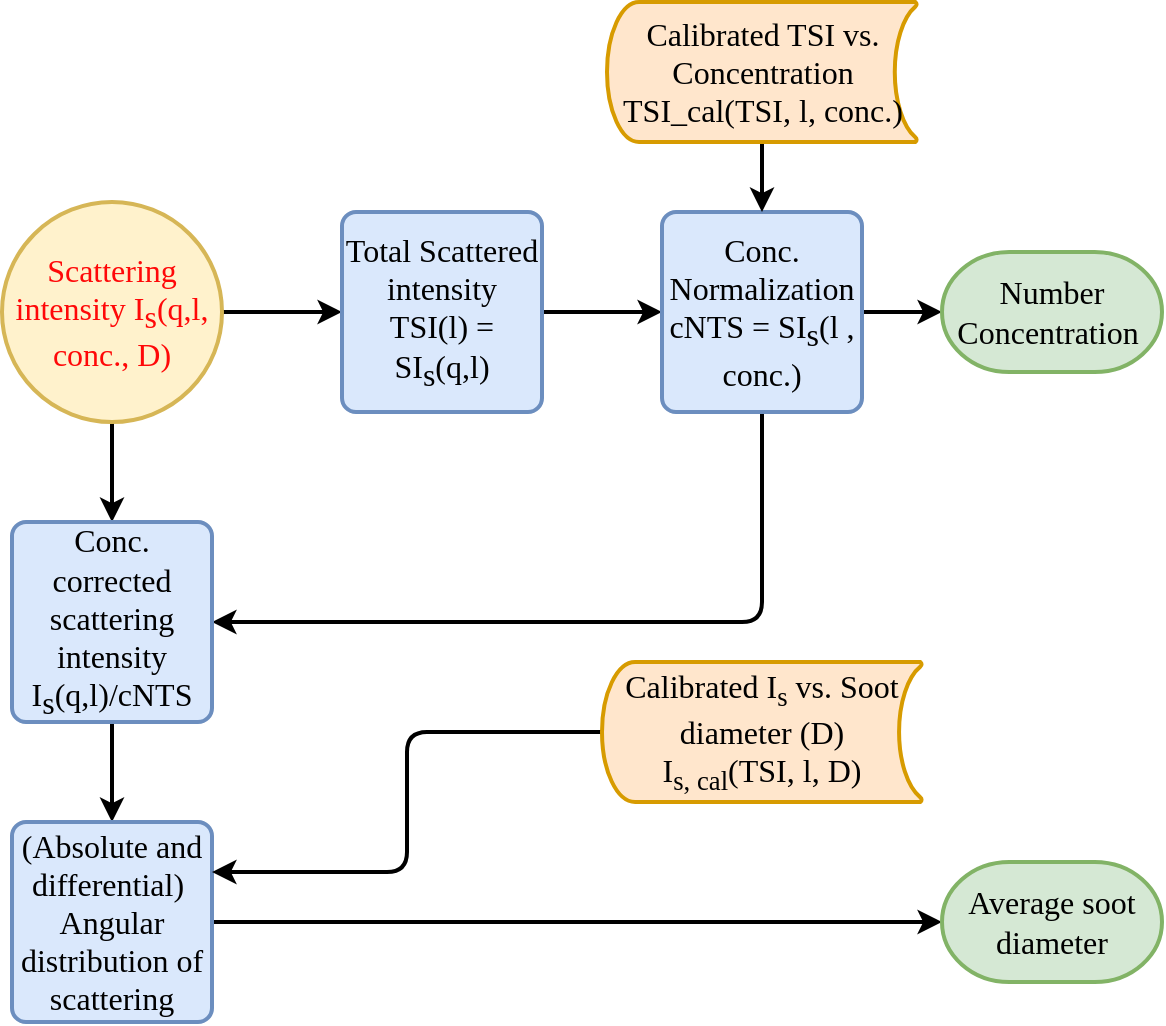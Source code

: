 <mxfile version="12.9.6" type="github">
  <diagram id="ZjH_zw7QTnPdgtUEkbIo" name="Page-1">
    <mxGraphModel dx="1038" dy="499" grid="1" gridSize="10" guides="1" tooltips="1" connect="1" arrows="1" fold="1" page="1" pageScale="1" pageWidth="850" pageHeight="1100" math="0" shadow="0">
      <root>
        <mxCell id="0" />
        <mxCell id="1" parent="0" />
        <mxCell id="RoFGSAvfi4a_HjMrRp0E-9" style="edgeStyle=orthogonalEdgeStyle;orthogonalLoop=1;jettySize=auto;html=1;exitX=1;exitY=0.5;exitDx=0;exitDy=0;exitPerimeter=0;entryX=0;entryY=0.5;entryDx=0;entryDy=0;fontColor=#000000;strokeWidth=2;rounded=1;" parent="1" source="RoFGSAvfi4a_HjMrRp0E-2" target="RoFGSAvfi4a_HjMrRp0E-6" edge="1">
          <mxGeometry relative="1" as="geometry" />
        </mxCell>
        <mxCell id="U189jy-B2C3WC-Z2Nhvn-7" style="edgeStyle=orthogonalEdgeStyle;orthogonalLoop=1;jettySize=auto;html=1;strokeWidth=2;fontColor=#000000;rounded=1;" edge="1" parent="1" source="RoFGSAvfi4a_HjMrRp0E-2" target="U189jy-B2C3WC-Z2Nhvn-4">
          <mxGeometry relative="1" as="geometry" />
        </mxCell>
        <mxCell id="RoFGSAvfi4a_HjMrRp0E-2" value="&lt;p style=&quot;margin-top: 0pt ; margin-bottom: 0pt ; margin-left: 0in ; direction: ltr ; unicode-bidi: embed ; word-break: normal ; font-size: 16px&quot;&gt;&lt;font color=&quot;#ff0808&quot; style=&quot;font-size: 16px&quot;&gt;&lt;span style=&quot;font-family: &amp;#34;calibri&amp;#34;&quot;&gt;Scattering intensity I&lt;/span&gt;&lt;span style=&quot;font-family: &amp;#34;calibri&amp;#34; ; vertical-align: sub&quot;&gt;s&lt;/span&gt;&lt;span style=&quot;font-family: &amp;#34;calibri&amp;#34;&quot;&gt;(&lt;/span&gt;&lt;span style=&quot;font-family: &amp;#34;symbol&amp;#34;&quot;&gt;q&lt;/span&gt;&lt;span style=&quot;font-family: &amp;#34;calibri&amp;#34;&quot;&gt;,&lt;/span&gt;&lt;span style=&quot;font-family: &amp;#34;symbol&amp;#34;&quot;&gt;l&lt;/span&gt;&lt;span style=&quot;font-family: &amp;#34;calibri&amp;#34;&quot;&gt;, conc., D)&lt;/span&gt;&lt;/font&gt;&lt;/p&gt;" style="strokeWidth=2;html=1;shape=mxgraph.flowchart.start_2;whiteSpace=wrap;align=center;fillColor=#fff2cc;strokeColor=#d6b656;" parent="1" vertex="1">
          <mxGeometry x="60" y="210" width="110" height="110" as="geometry" />
        </mxCell>
        <mxCell id="RoFGSAvfi4a_HjMrRp0E-11" style="edgeStyle=orthogonalEdgeStyle;orthogonalLoop=1;jettySize=auto;html=1;exitX=1;exitY=0.5;exitDx=0;exitDy=0;entryX=0;entryY=0.5;entryDx=0;entryDy=0;fontColor=#000000;strokeWidth=2;rounded=1;" parent="1" source="RoFGSAvfi4a_HjMrRp0E-6" target="RoFGSAvfi4a_HjMrRp0E-10" edge="1">
          <mxGeometry relative="1" as="geometry" />
        </mxCell>
        <mxCell id="RoFGSAvfi4a_HjMrRp0E-6" value="&lt;p style=&quot;margin-top: 0pt ; margin-bottom: 0pt ; margin-left: 0in ; direction: ltr ; unicode-bidi: embed ; word-break: normal ; font-size: 16px&quot;&gt;&lt;span style=&quot;font-family: &amp;#34;calibri&amp;#34;&quot;&gt;Total Scattered intensity &lt;br&gt;TSI(&lt;/span&gt;&lt;span style=&quot;font-family: &amp;#34;symbol&amp;#34;&quot;&gt;l&lt;/span&gt;&lt;span style=&quot;font-family: &amp;#34;calibri&amp;#34;&quot;&gt;) = &lt;/span&gt;&lt;span style=&quot;font-family: &amp;#34;symbol&amp;#34;&quot;&gt;S&lt;/span&gt;&lt;span style=&quot;font-family: &amp;#34;calibri&amp;#34;&quot;&gt;I&lt;/span&gt;&lt;span style=&quot;font-family: &amp;#34;calibri&amp;#34; ; vertical-align: sub&quot;&gt;s&lt;/span&gt;&lt;span style=&quot;font-family: &amp;#34;calibri&amp;#34;&quot;&gt;(&lt;/span&gt;&lt;span style=&quot;font-family: &amp;#34;symbol&amp;#34;&quot;&gt;q&lt;/span&gt;&lt;span style=&quot;font-family: &amp;#34;calibri&amp;#34;&quot;&gt;,&lt;/span&gt;&lt;span style=&quot;font-family: &amp;#34;symbol&amp;#34;&quot;&gt;l&lt;/span&gt;&lt;span style=&quot;font-family: &amp;#34;calibri&amp;#34;&quot;&gt;)&lt;/span&gt;&lt;/p&gt;" style="rounded=1;whiteSpace=wrap;html=1;absoluteArcSize=1;arcSize=14;strokeWidth=2;align=center;fillColor=#dae8fc;strokeColor=#6c8ebf;" parent="1" vertex="1">
          <mxGeometry x="230" y="215" width="100" height="100" as="geometry" />
        </mxCell>
        <mxCell id="U189jy-B2C3WC-Z2Nhvn-6" style="edgeStyle=orthogonalEdgeStyle;orthogonalLoop=1;jettySize=auto;html=1;exitX=1;exitY=0.5;exitDx=0;exitDy=0;fontColor=#000000;strokeWidth=2;rounded=1;" edge="1" parent="1" source="RoFGSAvfi4a_HjMrRp0E-10" target="U189jy-B2C3WC-Z2Nhvn-5">
          <mxGeometry relative="1" as="geometry" />
        </mxCell>
        <mxCell id="U189jy-B2C3WC-Z2Nhvn-11" style="edgeStyle=orthogonalEdgeStyle;orthogonalLoop=1;jettySize=auto;html=1;entryX=1;entryY=0.5;entryDx=0;entryDy=0;strokeWidth=2;fontColor=#000000;rounded=1;" edge="1" parent="1" source="RoFGSAvfi4a_HjMrRp0E-10" target="U189jy-B2C3WC-Z2Nhvn-4">
          <mxGeometry relative="1" as="geometry">
            <Array as="points">
              <mxPoint x="440" y="420" />
            </Array>
          </mxGeometry>
        </mxCell>
        <mxCell id="RoFGSAvfi4a_HjMrRp0E-10" value="&lt;p style=&quot;margin-top: 0pt ; margin-bottom: 0pt ; margin-left: 0in ; direction: ltr ; unicode-bidi: embed ; word-break: normal ; font-size: 16px&quot;&gt;&lt;span style=&quot;font-family: &amp;#34;calibri&amp;#34;&quot;&gt;&lt;font style=&quot;font-size: 16px&quot;&gt;Conc. Normalization&lt;/font&gt;&lt;/span&gt;&lt;/p&gt;&lt;p style=&quot;margin-top: 0pt ; margin-bottom: 0pt ; margin-left: 0in ; direction: ltr ; unicode-bidi: embed ; word-break: normal ; font-size: 16px&quot;&gt;&lt;font style=&quot;font-size: 16px&quot;&gt;&lt;span style=&quot;font-family: &amp;#34;calibri&amp;#34;&quot;&gt;cNTS&lt;/span&gt;&lt;span style=&quot;font-family: &amp;#34;calibri&amp;#34;&quot;&gt; = &lt;/span&gt;&lt;span style=&quot;font-family: &amp;#34;symbol&amp;#34;&quot;&gt;S&lt;/span&gt;&lt;span style=&quot;font-family: &amp;#34;calibri&amp;#34;&quot;&gt;I&lt;/span&gt;&lt;span style=&quot;font-family: &amp;#34;calibri&amp;#34; ; vertical-align: sub&quot;&gt;s&lt;/span&gt;&lt;span style=&quot;font-family: &amp;#34;calibri&amp;#34;&quot;&gt;(&lt;/span&gt;&lt;span style=&quot;font-family: &amp;#34;symbol&amp;#34;&quot;&gt;l&lt;/span&gt;&lt;span style=&quot;font-family: &amp;#34;calibri&amp;#34;&quot;&gt; ,&lt;br&gt;conc.)&lt;/span&gt;&lt;/font&gt;&lt;/p&gt;" style="rounded=1;whiteSpace=wrap;html=1;absoluteArcSize=1;arcSize=14;strokeWidth=2;align=center;fillColor=#dae8fc;strokeColor=#6c8ebf;" parent="1" vertex="1">
          <mxGeometry x="390" y="215" width="100" height="100" as="geometry" />
        </mxCell>
        <mxCell id="U189jy-B2C3WC-Z2Nhvn-3" style="edgeStyle=orthogonalEdgeStyle;orthogonalLoop=1;jettySize=auto;html=1;entryX=0.5;entryY=0;entryDx=0;entryDy=0;fontColor=#000000;strokeWidth=2;rounded=1;" edge="1" parent="1" source="U189jy-B2C3WC-Z2Nhvn-1" target="RoFGSAvfi4a_HjMrRp0E-10">
          <mxGeometry relative="1" as="geometry" />
        </mxCell>
        <mxCell id="U189jy-B2C3WC-Z2Nhvn-1" value="&lt;p style=&quot;margin-top: 0pt ; margin-bottom: 0pt ; margin-left: 0in ; direction: ltr ; unicode-bidi: embed ; word-break: normal ; font-size: 16px&quot;&gt;&lt;span style=&quot;font-family: &amp;#34;calibri&amp;#34;&quot;&gt;Calibrated TSI vs. Concentration &lt;br&gt;&lt;/span&gt;&lt;span style=&quot;font-family: &amp;#34;calibri&amp;#34;&quot;&gt;TSI_cal&lt;/span&gt;&lt;span style=&quot;font-family: &amp;#34;calibri&amp;#34;&quot;&gt;(TSI,&lt;/span&gt;&lt;span style=&quot;font-family: &amp;#34;symbol&amp;#34;&quot;&gt; l&lt;/span&gt;&lt;span style=&quot;font-family: &amp;#34;calibri&amp;#34;&quot;&gt;, conc.)&lt;/span&gt;&lt;/p&gt;" style="strokeWidth=2;html=1;shape=mxgraph.flowchart.stored_data;whiteSpace=wrap;align=center;fillColor=#ffe6cc;strokeColor=#d79b00;" vertex="1" parent="1">
          <mxGeometry x="362.5" y="110" width="155" height="70" as="geometry" />
        </mxCell>
        <mxCell id="U189jy-B2C3WC-Z2Nhvn-13" style="edgeStyle=orthogonalEdgeStyle;orthogonalLoop=1;jettySize=auto;html=1;strokeWidth=2;fontColor=#000000;rounded=1;" edge="1" parent="1" source="U189jy-B2C3WC-Z2Nhvn-4" target="U189jy-B2C3WC-Z2Nhvn-12">
          <mxGeometry relative="1" as="geometry" />
        </mxCell>
        <mxCell id="U189jy-B2C3WC-Z2Nhvn-4" value="&lt;p style=&quot;margin-top: 0pt ; margin-bottom: 0pt ; margin-left: 0in ; direction: ltr ; unicode-bidi: embed ; word-break: normal ; font-size: 16px&quot;&gt;&lt;span style=&quot;font-family: &amp;#34;calibri&amp;#34;&quot;&gt;Conc. corrected scattering intensity&lt;br&gt;I&lt;/span&gt;&lt;span style=&quot;font-family: &amp;#34;calibri&amp;#34; ; vertical-align: sub&quot;&gt;s&lt;/span&gt;&lt;span style=&quot;font-family: &amp;#34;calibri&amp;#34;&quot;&gt;(&lt;/span&gt;&lt;span style=&quot;font-family: &amp;#34;symbol&amp;#34;&quot;&gt;q&lt;/span&gt;&lt;span style=&quot;font-family: &amp;#34;calibri&amp;#34;&quot;&gt;,&lt;/span&gt;&lt;span style=&quot;font-family: &amp;#34;symbol&amp;#34;&quot;&gt;l&lt;/span&gt;&lt;span style=&quot;font-family: &amp;#34;calibri&amp;#34;&quot;&gt;)/&lt;/span&gt;&lt;span style=&quot;font-family: &amp;#34;calibri&amp;#34;&quot;&gt;cNTS&lt;/span&gt;&lt;/p&gt;" style="rounded=1;whiteSpace=wrap;html=1;absoluteArcSize=1;arcSize=14;strokeWidth=2;align=center;fillColor=#dae8fc;strokeColor=#6c8ebf;" vertex="1" parent="1">
          <mxGeometry x="65" y="370" width="100" height="100" as="geometry" />
        </mxCell>
        <mxCell id="U189jy-B2C3WC-Z2Nhvn-5" value="&lt;p style=&quot;margin-top: 0pt ; margin-bottom: 0pt ; margin-left: 0in ; direction: ltr ; unicode-bidi: embed ; word-break: normal&quot;&gt;&lt;span style=&quot;font-family: &amp;#34;calibri&amp;#34;&quot;&gt;&lt;font style=&quot;font-size: 16px&quot;&gt;Number Concentration&amp;nbsp;&lt;/font&gt;&lt;/span&gt;&lt;/p&gt;" style="strokeWidth=2;html=1;shape=mxgraph.flowchart.terminator;whiteSpace=wrap;align=center;fillColor=#d5e8d4;strokeColor=#82b366;" vertex="1" parent="1">
          <mxGeometry x="530" y="235" width="110" height="60" as="geometry" />
        </mxCell>
        <mxCell id="U189jy-B2C3WC-Z2Nhvn-21" style="edgeStyle=orthogonalEdgeStyle;rounded=1;orthogonalLoop=1;jettySize=auto;html=1;entryX=0;entryY=0.5;entryDx=0;entryDy=0;entryPerimeter=0;strokeWidth=2;fontColor=#000000;" edge="1" parent="1" source="U189jy-B2C3WC-Z2Nhvn-12" target="U189jy-B2C3WC-Z2Nhvn-19">
          <mxGeometry relative="1" as="geometry" />
        </mxCell>
        <mxCell id="U189jy-B2C3WC-Z2Nhvn-12" value="&lt;span style=&quot;font-family: &amp;#34;calibri&amp;#34; ; font-size: 16px&quot;&gt;(Absolute and differential)&amp;nbsp;&lt;/span&gt;&lt;p style=&quot;margin-top: 0pt ; margin-bottom: 0pt ; margin-left: 0in ; direction: ltr ; unicode-bidi: embed ; word-break: normal ; font-size: 16px&quot;&gt;&lt;span style=&quot;font-family: &amp;#34;calibri&amp;#34;&quot;&gt;Angular distribution of scattering&lt;br&gt;&lt;/span&gt;&lt;/p&gt;" style="rounded=1;whiteSpace=wrap;html=1;absoluteArcSize=1;arcSize=14;strokeWidth=2;align=center;fillColor=#dae8fc;strokeColor=#6c8ebf;" vertex="1" parent="1">
          <mxGeometry x="65" y="520" width="100" height="100" as="geometry" />
        </mxCell>
        <mxCell id="U189jy-B2C3WC-Z2Nhvn-18" style="edgeStyle=orthogonalEdgeStyle;rounded=1;orthogonalLoop=1;jettySize=auto;html=1;entryX=1;entryY=0.25;entryDx=0;entryDy=0;strokeWidth=2;fontColor=#000000;" edge="1" parent="1" source="U189jy-B2C3WC-Z2Nhvn-14" target="U189jy-B2C3WC-Z2Nhvn-12">
          <mxGeometry relative="1" as="geometry" />
        </mxCell>
        <mxCell id="U189jy-B2C3WC-Z2Nhvn-14" value="&lt;p style=&quot;margin-top: 0pt ; margin-bottom: 0pt ; margin-left: 0in ; direction: ltr ; unicode-bidi: embed ; word-break: normal ; font-size: 16px&quot;&gt;&lt;span style=&quot;font-family: &amp;#34;calibri&amp;#34;&quot;&gt;Calibrated I&lt;sub&gt;s&lt;/sub&gt; vs. Soot diameter (D)&lt;br&gt;&lt;/span&gt;&lt;span style=&quot;font-family: &amp;#34;calibri&amp;#34;&quot;&gt;I&lt;/span&gt;&lt;sub style=&quot;font-family: &amp;#34;calibri&amp;#34;&quot;&gt;s,&amp;nbsp;&lt;/sub&gt;&lt;span style=&quot;font-family: &amp;#34;calibri&amp;#34;&quot;&gt;&lt;sub&gt;cal&lt;/sub&gt;&lt;/span&gt;&lt;span style=&quot;font-family: &amp;#34;calibri&amp;#34;&quot;&gt;(TSI,&lt;/span&gt;&lt;span style=&quot;font-family: &amp;#34;symbol&amp;#34;&quot;&gt; l&lt;/span&gt;&lt;span style=&quot;font-family: &amp;#34;calibri&amp;#34;&quot;&gt;, D)&lt;/span&gt;&lt;/p&gt;" style="strokeWidth=2;html=1;shape=mxgraph.flowchart.stored_data;whiteSpace=wrap;align=center;fillColor=#ffe6cc;strokeColor=#d79b00;" vertex="1" parent="1">
          <mxGeometry x="360" y="440" width="160" height="70" as="geometry" />
        </mxCell>
        <mxCell id="U189jy-B2C3WC-Z2Nhvn-19" value="&lt;p style=&quot;margin-top: 0pt ; margin-bottom: 0pt ; margin-left: 0in ; direction: ltr ; unicode-bidi: embed ; word-break: normal&quot;&gt;&lt;span style=&quot;font-family: &amp;#34;calibri&amp;#34;&quot;&gt;&lt;font style=&quot;font-size: 16px&quot;&gt;Average soot diameter&lt;/font&gt;&lt;/span&gt;&lt;/p&gt;" style="strokeWidth=2;html=1;shape=mxgraph.flowchart.terminator;whiteSpace=wrap;align=center;fillColor=#d5e8d4;strokeColor=#82b366;" vertex="1" parent="1">
          <mxGeometry x="530" y="540" width="110" height="60" as="geometry" />
        </mxCell>
      </root>
    </mxGraphModel>
  </diagram>
</mxfile>

